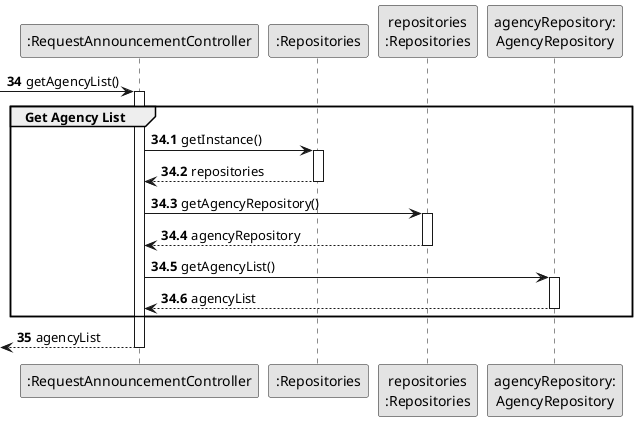 @startuml
skinparam monochrome true
skinparam packageStyle rectangle
skinparam shadowing false

participant ":RequestAnnouncementController" as CTRL
participant ":Repositories" as RepositorySingleton
participant "repositories\n:Repositories" as PLAT
participant "agencyRepository:\nAgencyRepository" as AgencyRepository

autonumber 34

-> CTRL : getAgencyList()

autonumber 34.1
activate CTRL
    group Get Agency List

            CTRL -> RepositorySingleton : getInstance()
            activate RepositorySingleton

            RepositorySingleton --> CTRL: repositories
            deactivate RepositorySingleton

            CTRL -> PLAT : getAgencyRepository()
            activate PLAT

            PLAT --> CTRL: agencyRepository
            deactivate PLAT

            CTRL -> AgencyRepository : getAgencyList()
            activate AgencyRepository

            AgencyRepository --> CTRL : agencyList
            deactivate AgencyRepository

    end
    autonumber 35
    <-- CTRL : agencyList
    deactivate CTRL

@enduml